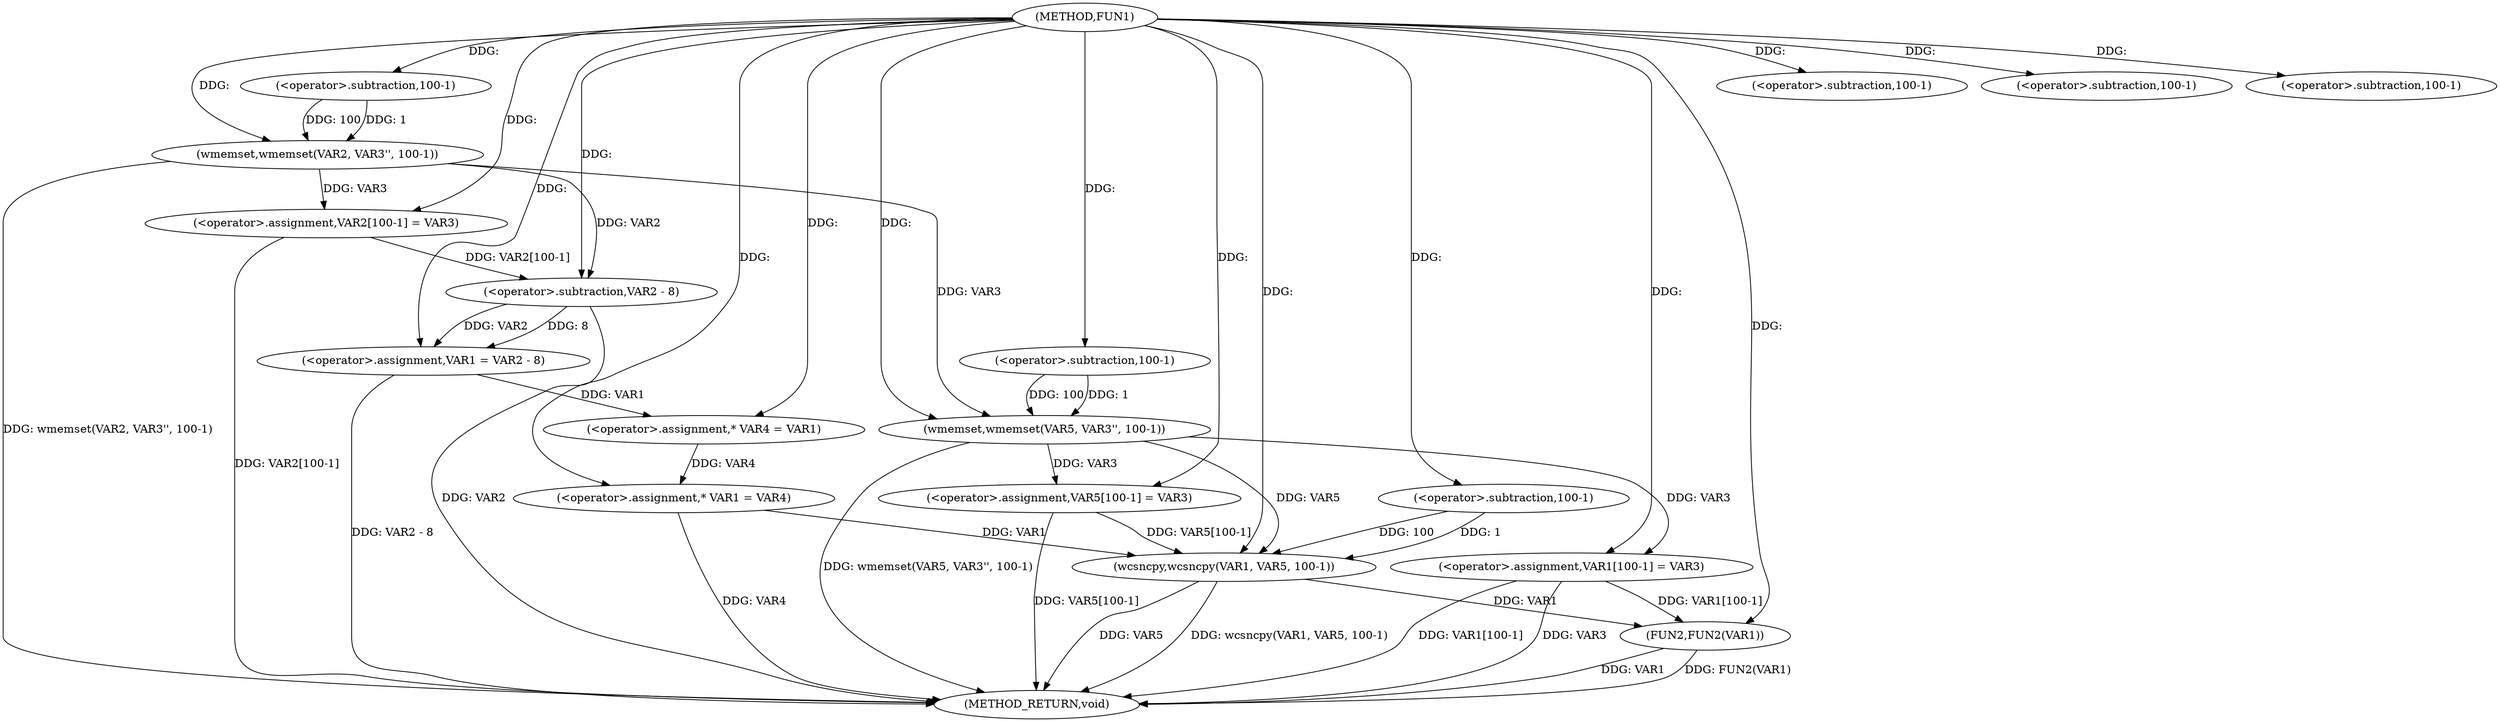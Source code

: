 digraph FUN1 {  
"1000100" [label = "(METHOD,FUN1)" ]
"1000161" [label = "(METHOD_RETURN,void)" ]
"1000104" [label = "(wmemset,wmemset(VAR2, VAR3'', 100-1))" ]
"1000107" [label = "(<operator>.subtraction,100-1)" ]
"1000110" [label = "(<operator>.assignment,VAR2[100-1] = VAR3)" ]
"1000113" [label = "(<operator>.subtraction,100-1)" ]
"1000117" [label = "(<operator>.assignment,VAR1 = VAR2 - 8)" ]
"1000119" [label = "(<operator>.subtraction,VAR2 - 8)" ]
"1000124" [label = "(<operator>.assignment,* VAR4 = VAR1)" ]
"1000128" [label = "(<operator>.assignment,* VAR1 = VAR4)" ]
"1000133" [label = "(wmemset,wmemset(VAR5, VAR3'', 100-1))" ]
"1000136" [label = "(<operator>.subtraction,100-1)" ]
"1000139" [label = "(<operator>.assignment,VAR5[100-1] = VAR3)" ]
"1000142" [label = "(<operator>.subtraction,100-1)" ]
"1000146" [label = "(wcsncpy,wcsncpy(VAR1, VAR5, 100-1))" ]
"1000149" [label = "(<operator>.subtraction,100-1)" ]
"1000152" [label = "(<operator>.assignment,VAR1[100-1] = VAR3)" ]
"1000155" [label = "(<operator>.subtraction,100-1)" ]
"1000159" [label = "(FUN2,FUN2(VAR1))" ]
  "1000128" -> "1000161"  [ label = "DDG: VAR4"] 
  "1000104" -> "1000161"  [ label = "DDG: wmemset(VAR2, VAR3'', 100-1)"] 
  "1000159" -> "1000161"  [ label = "DDG: VAR1"] 
  "1000146" -> "1000161"  [ label = "DDG: VAR5"] 
  "1000152" -> "1000161"  [ label = "DDG: VAR1[100-1]"] 
  "1000133" -> "1000161"  [ label = "DDG: wmemset(VAR5, VAR3'', 100-1)"] 
  "1000117" -> "1000161"  [ label = "DDG: VAR2 - 8"] 
  "1000146" -> "1000161"  [ label = "DDG: wcsncpy(VAR1, VAR5, 100-1)"] 
  "1000110" -> "1000161"  [ label = "DDG: VAR2[100-1]"] 
  "1000159" -> "1000161"  [ label = "DDG: FUN2(VAR1)"] 
  "1000139" -> "1000161"  [ label = "DDG: VAR5[100-1]"] 
  "1000152" -> "1000161"  [ label = "DDG: VAR3"] 
  "1000119" -> "1000161"  [ label = "DDG: VAR2"] 
  "1000100" -> "1000104"  [ label = "DDG: "] 
  "1000107" -> "1000104"  [ label = "DDG: 100"] 
  "1000107" -> "1000104"  [ label = "DDG: 1"] 
  "1000100" -> "1000107"  [ label = "DDG: "] 
  "1000104" -> "1000110"  [ label = "DDG: VAR3"] 
  "1000100" -> "1000110"  [ label = "DDG: "] 
  "1000100" -> "1000113"  [ label = "DDG: "] 
  "1000119" -> "1000117"  [ label = "DDG: VAR2"] 
  "1000119" -> "1000117"  [ label = "DDG: 8"] 
  "1000100" -> "1000117"  [ label = "DDG: "] 
  "1000104" -> "1000119"  [ label = "DDG: VAR2"] 
  "1000110" -> "1000119"  [ label = "DDG: VAR2[100-1]"] 
  "1000100" -> "1000119"  [ label = "DDG: "] 
  "1000117" -> "1000124"  [ label = "DDG: VAR1"] 
  "1000100" -> "1000124"  [ label = "DDG: "] 
  "1000124" -> "1000128"  [ label = "DDG: VAR4"] 
  "1000100" -> "1000128"  [ label = "DDG: "] 
  "1000100" -> "1000133"  [ label = "DDG: "] 
  "1000104" -> "1000133"  [ label = "DDG: VAR3"] 
  "1000136" -> "1000133"  [ label = "DDG: 100"] 
  "1000136" -> "1000133"  [ label = "DDG: 1"] 
  "1000100" -> "1000136"  [ label = "DDG: "] 
  "1000133" -> "1000139"  [ label = "DDG: VAR3"] 
  "1000100" -> "1000139"  [ label = "DDG: "] 
  "1000100" -> "1000142"  [ label = "DDG: "] 
  "1000128" -> "1000146"  [ label = "DDG: VAR1"] 
  "1000100" -> "1000146"  [ label = "DDG: "] 
  "1000139" -> "1000146"  [ label = "DDG: VAR5[100-1]"] 
  "1000133" -> "1000146"  [ label = "DDG: VAR5"] 
  "1000149" -> "1000146"  [ label = "DDG: 100"] 
  "1000149" -> "1000146"  [ label = "DDG: 1"] 
  "1000100" -> "1000149"  [ label = "DDG: "] 
  "1000100" -> "1000152"  [ label = "DDG: "] 
  "1000133" -> "1000152"  [ label = "DDG: VAR3"] 
  "1000100" -> "1000155"  [ label = "DDG: "] 
  "1000152" -> "1000159"  [ label = "DDG: VAR1[100-1]"] 
  "1000146" -> "1000159"  [ label = "DDG: VAR1"] 
  "1000100" -> "1000159"  [ label = "DDG: "] 
}

